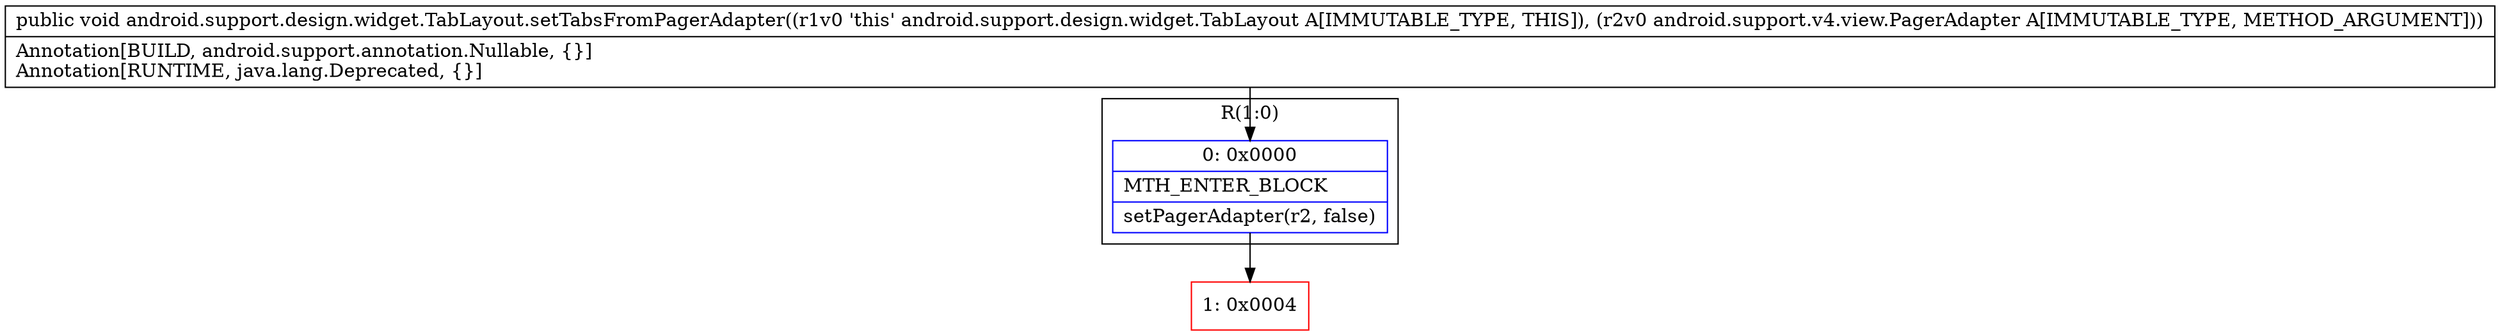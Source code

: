 digraph "CFG forandroid.support.design.widget.TabLayout.setTabsFromPagerAdapter(Landroid\/support\/v4\/view\/PagerAdapter;)V" {
subgraph cluster_Region_2011011811 {
label = "R(1:0)";
node [shape=record,color=blue];
Node_0 [shape=record,label="{0\:\ 0x0000|MTH_ENTER_BLOCK\l|setPagerAdapter(r2, false)\l}"];
}
Node_1 [shape=record,color=red,label="{1\:\ 0x0004}"];
MethodNode[shape=record,label="{public void android.support.design.widget.TabLayout.setTabsFromPagerAdapter((r1v0 'this' android.support.design.widget.TabLayout A[IMMUTABLE_TYPE, THIS]), (r2v0 android.support.v4.view.PagerAdapter A[IMMUTABLE_TYPE, METHOD_ARGUMENT]))  | Annotation[BUILD, android.support.annotation.Nullable, \{\}]\lAnnotation[RUNTIME, java.lang.Deprecated, \{\}]\l}"];
MethodNode -> Node_0;
Node_0 -> Node_1;
}

